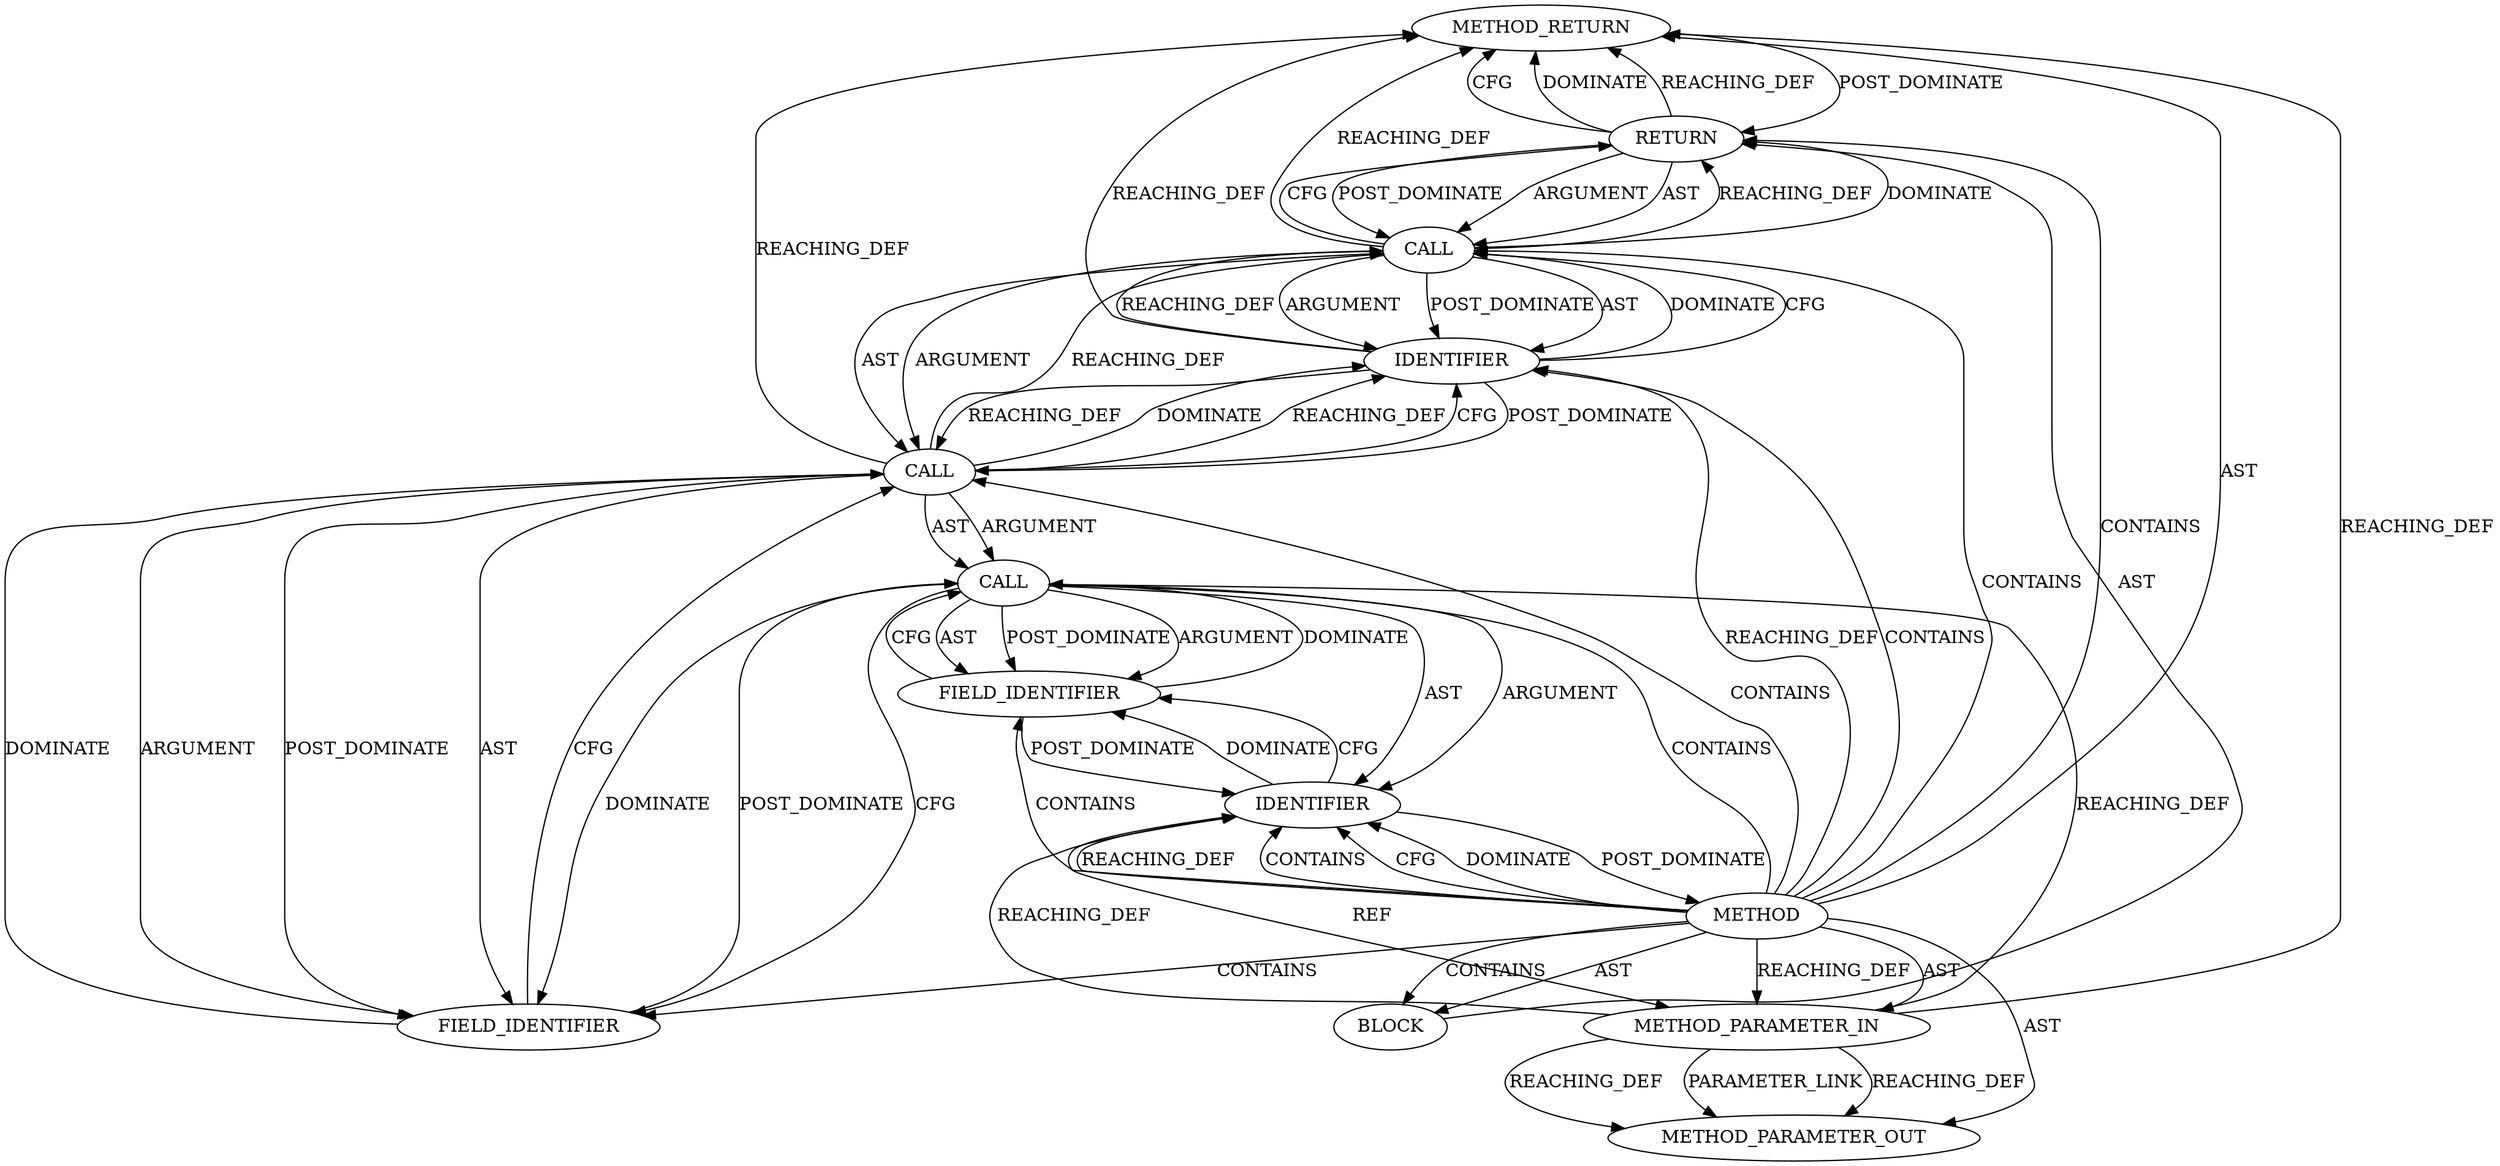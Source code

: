 digraph {
  1100 [label=METHOD_RETURN ORDER=3 CODE="RET" COLUMN_NUMBER=1 LINE_NUMBER=352 TYPE_FULL_NAME="bool" EVALUATION_STRATEGY="BY_VALUE"]
  1092 [label=RETURN ORDER=1 ARGUMENT_INDEX=-1 CODE="return con->v2.con_mode == CEPH_CON_MODE_SECURE;" COLUMN_NUMBER=2 LINE_NUMBER=354]
  13023 [label=METHOD_PARAMETER_OUT ORDER=1 CODE="struct ceph_connection *con" IS_VARIADIC=false COLUMN_NUMBER=24 LINE_NUMBER=352 TYPE_FULL_NAME="ceph_connection*" EVALUATION_STRATEGY="BY_VALUE" INDEX=1 NAME="con"]
  1091 [label=BLOCK ORDER=2 ARGUMENT_INDEX=-1 CODE="{
	return con->v2.con_mode == CEPH_CON_MODE_SECURE;
}" COLUMN_NUMBER=1 LINE_NUMBER=353 TYPE_FULL_NAME="void"]
  1097 [label=FIELD_IDENTIFIER ORDER=2 ARGUMENT_INDEX=2 CODE="v2" COLUMN_NUMBER=9 LINE_NUMBER=354 CANONICAL_NAME="v2"]
  1093 [label=CALL ORDER=1 ARGUMENT_INDEX=-1 CODE="con->v2.con_mode == CEPH_CON_MODE_SECURE" COLUMN_NUMBER=9 METHOD_FULL_NAME="<operator>.equals" LINE_NUMBER=354 TYPE_FULL_NAME="<empty>" DISPATCH_TYPE="STATIC_DISPATCH" SIGNATURE="" NAME="<operator>.equals"]
  1098 [label=FIELD_IDENTIFIER ORDER=2 ARGUMENT_INDEX=2 CODE="con_mode" COLUMN_NUMBER=9 LINE_NUMBER=354 CANONICAL_NAME="con_mode"]
  1094 [label=CALL ORDER=1 ARGUMENT_INDEX=1 CODE="con->v2.con_mode" COLUMN_NUMBER=9 METHOD_FULL_NAME="<operator>.fieldAccess" LINE_NUMBER=354 TYPE_FULL_NAME="<empty>" DISPATCH_TYPE="STATIC_DISPATCH" SIGNATURE="" NAME="<operator>.fieldAccess"]
  1090 [label=METHOD_PARAMETER_IN ORDER=1 CODE="struct ceph_connection *con" IS_VARIADIC=false COLUMN_NUMBER=24 LINE_NUMBER=352 TYPE_FULL_NAME="ceph_connection*" EVALUATION_STRATEGY="BY_VALUE" INDEX=1 NAME="con"]
  1095 [label=CALL ORDER=1 ARGUMENT_INDEX=1 CODE="con->v2" COLUMN_NUMBER=9 METHOD_FULL_NAME="<operator>.indirectFieldAccess" LINE_NUMBER=354 TYPE_FULL_NAME="<empty>" DISPATCH_TYPE="STATIC_DISPATCH" SIGNATURE="" NAME="<operator>.indirectFieldAccess"]
  1099 [label=IDENTIFIER ORDER=2 ARGUMENT_INDEX=2 CODE="CEPH_CON_MODE_SECURE" COLUMN_NUMBER=29 LINE_NUMBER=354 TYPE_FULL_NAME="ANY" NAME="CEPH_CON_MODE_SECURE"]
  1089 [label=METHOD COLUMN_NUMBER=1 LINE_NUMBER=352 COLUMN_NUMBER_END=1 IS_EXTERNAL=false SIGNATURE="bool con_secure (ceph_connection*)" NAME="con_secure" AST_PARENT_TYPE="TYPE_DECL" AST_PARENT_FULL_NAME="file_code_old-a282a2f-decode_preamble-524.c:<global>" ORDER=21 CODE="static bool con_secure(struct ceph_connection *con)
{
	return con->v2.con_mode == CEPH_CON_MODE_SECURE;
}" FULL_NAME="con_secure" LINE_NUMBER_END=355 FILENAME="file_code_old-a282a2f-decode_preamble-524.c"]
  1096 [label=IDENTIFIER ORDER=1 ARGUMENT_INDEX=1 CODE="con" COLUMN_NUMBER=9 LINE_NUMBER=354 TYPE_FULL_NAME="ceph_connection*" NAME="con"]
  1092 -> 1100 [label=CFG ]
  1089 -> 1096 [label=REACHING_DEF VARIABLE=""]
  1093 -> 1092 [label=REACHING_DEF VARIABLE="con->v2.con_mode == CEPH_CON_MODE_SECURE"]
  1096 -> 1090 [label=REF ]
  1099 -> 1100 [label=REACHING_DEF VARIABLE="CEPH_CON_MODE_SECURE"]
  1092 -> 1100 [label=DOMINATE ]
  1089 -> 1096 [label=CONTAINS ]
  1093 -> 1094 [label=ARGUMENT ]
  1089 -> 1099 [label=REACHING_DEF VARIABLE=""]
  1094 -> 1098 [label=ARGUMENT ]
  1089 -> 1096 [label=CFG ]
  1094 -> 1099 [label=DOMINATE ]
  1095 -> 1097 [label=AST ]
  1093 -> 1099 [label=ARGUMENT ]
  1094 -> 1098 [label=POST_DOMINATE ]
  1089 -> 1096 [label=DOMINATE ]
  1093 -> 1094 [label=AST ]
  1089 -> 1092 [label=CONTAINS ]
  1098 -> 1095 [label=POST_DOMINATE ]
  1093 -> 1100 [label=REACHING_DEF VARIABLE="con->v2.con_mode == CEPH_CON_MODE_SECURE"]
  1095 -> 1096 [label=ARGUMENT ]
  1095 -> 1097 [label=POST_DOMINATE ]
  1090 -> 1096 [label=REACHING_DEF VARIABLE="con"]
  1095 -> 1097 [label=ARGUMENT ]
  1089 -> 1100 [label=AST ]
  1089 -> 1091 [label=AST ]
  1094 -> 1099 [label=REACHING_DEF VARIABLE="con->v2.con_mode"]
  1097 -> 1096 [label=POST_DOMINATE ]
  1089 -> 1093 [label=CONTAINS ]
  1093 -> 1099 [label=POST_DOMINATE ]
  1095 -> 1098 [label=DOMINATE ]
  1094 -> 1095 [label=AST ]
  1093 -> 1092 [label=DOMINATE ]
  1095 -> 1096 [label=AST ]
  1096 -> 1097 [label=DOMINATE ]
  1097 -> 1095 [label=DOMINATE ]
  1091 -> 1092 [label=AST ]
  1089 -> 13023 [label=AST ]
  1095 -> 1098 [label=CFG ]
  1092 -> 1093 [label=POST_DOMINATE ]
  1094 -> 1100 [label=REACHING_DEF VARIABLE="con->v2.con_mode"]
  1096 -> 1089 [label=POST_DOMINATE ]
  1089 -> 1094 [label=CONTAINS ]
  1099 -> 1093 [label=DOMINATE ]
  1092 -> 1093 [label=ARGUMENT ]
  1090 -> 13023 [label=REACHING_DEF VARIABLE="con"]
  1090 -> 13023 [label=REACHING_DEF VARIABLE="con"]
  1090 -> 1100 [label=REACHING_DEF VARIABLE="con"]
  1096 -> 1097 [label=CFG ]
  1100 -> 1092 [label=POST_DOMINATE ]
  1090 -> 1095 [label=REACHING_DEF VARIABLE="con"]
  1094 -> 1093 [label=REACHING_DEF VARIABLE="con->v2.con_mode"]
  1089 -> 1097 [label=CONTAINS ]
  1098 -> 1094 [label=CFG ]
  1094 -> 1099 [label=CFG ]
  1089 -> 1091 [label=CONTAINS ]
  1098 -> 1094 [label=DOMINATE ]
  1089 -> 1090 [label=AST ]
  1089 -> 1098 [label=CONTAINS ]
  1093 -> 1092 [label=CFG ]
  1099 -> 1093 [label=CFG ]
  1090 -> 13023 [label=PARAMETER_LINK ]
  1089 -> 1095 [label=CONTAINS ]
  1094 -> 1098 [label=AST ]
  1097 -> 1095 [label=CFG ]
  1099 -> 1094 [label=REACHING_DEF VARIABLE="CEPH_CON_MODE_SECURE"]
  1099 -> 1094 [label=POST_DOMINATE ]
  1093 -> 1099 [label=AST ]
  1089 -> 1090 [label=REACHING_DEF VARIABLE=""]
  1092 -> 1100 [label=REACHING_DEF VARIABLE="<RET>"]
  1092 -> 1093 [label=AST ]
  1094 -> 1095 [label=ARGUMENT ]
  1089 -> 1099 [label=CONTAINS ]
  1099 -> 1093 [label=REACHING_DEF VARIABLE="CEPH_CON_MODE_SECURE"]
}
